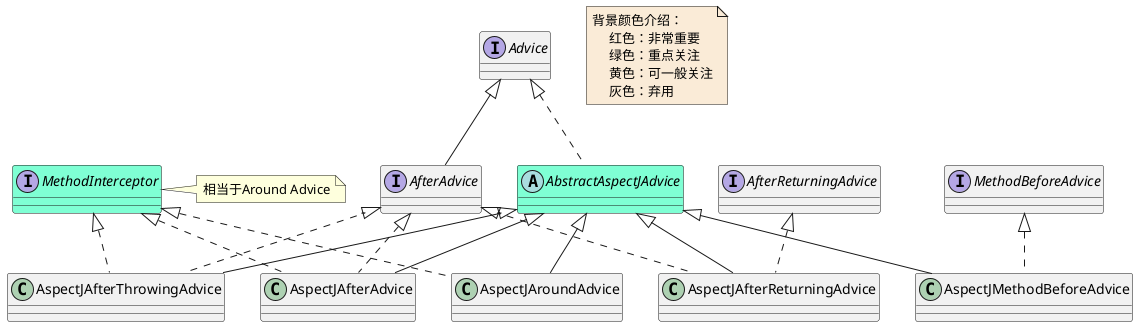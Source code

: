 @startuml

note  as N1 #FAEBD7
   背景颜色介绍：
        红色：非常重要
        绿色：重点关注
        黄色：可一般关注
        灰色：弃用
end note

interface Advice
interface AfterAdvice
interface AfterReturningAdvice
interface MethodBeforeAdvice
interface MethodInterceptor #7FFFD4
note right : 相当于Around Advice

abstract class AbstractAspectJAdvice #7FFFD4
class AspectJAfterAdvice
class AspectJAfterReturningAdvice
class AspectJAfterThrowingAdvice
class AspectJAroundAdvice
class AspectJMethodBeforeAdvice





AbstractAspectJAdvice <|-- AspectJAfterAdvice
AbstractAspectJAdvice <|-- AspectJAfterReturningAdvice
AbstractAspectJAdvice <|-- AspectJAroundAdvice
AbstractAspectJAdvice <|-- AspectJAfterThrowingAdvice
AbstractAspectJAdvice <|-- AspectJMethodBeforeAdvice


Advice <|.. AbstractAspectJAdvice
Advice <|-- AfterAdvice


AfterAdvice <|.. AspectJAfterAdvice
AfterAdvice <|.. AspectJAfterReturningAdvice
AfterAdvice <|.. AspectJAfterThrowingAdvice




AfterReturningAdvice <|..  AspectJAfterReturningAdvice




MethodBeforeAdvice <|.. AspectJMethodBeforeAdvice



MethodInterceptor <|.. AspectJAfterAdvice
MethodInterceptor <|.. AspectJAfterThrowingAdvice
MethodInterceptor <|.. AspectJAroundAdvice





@enduml